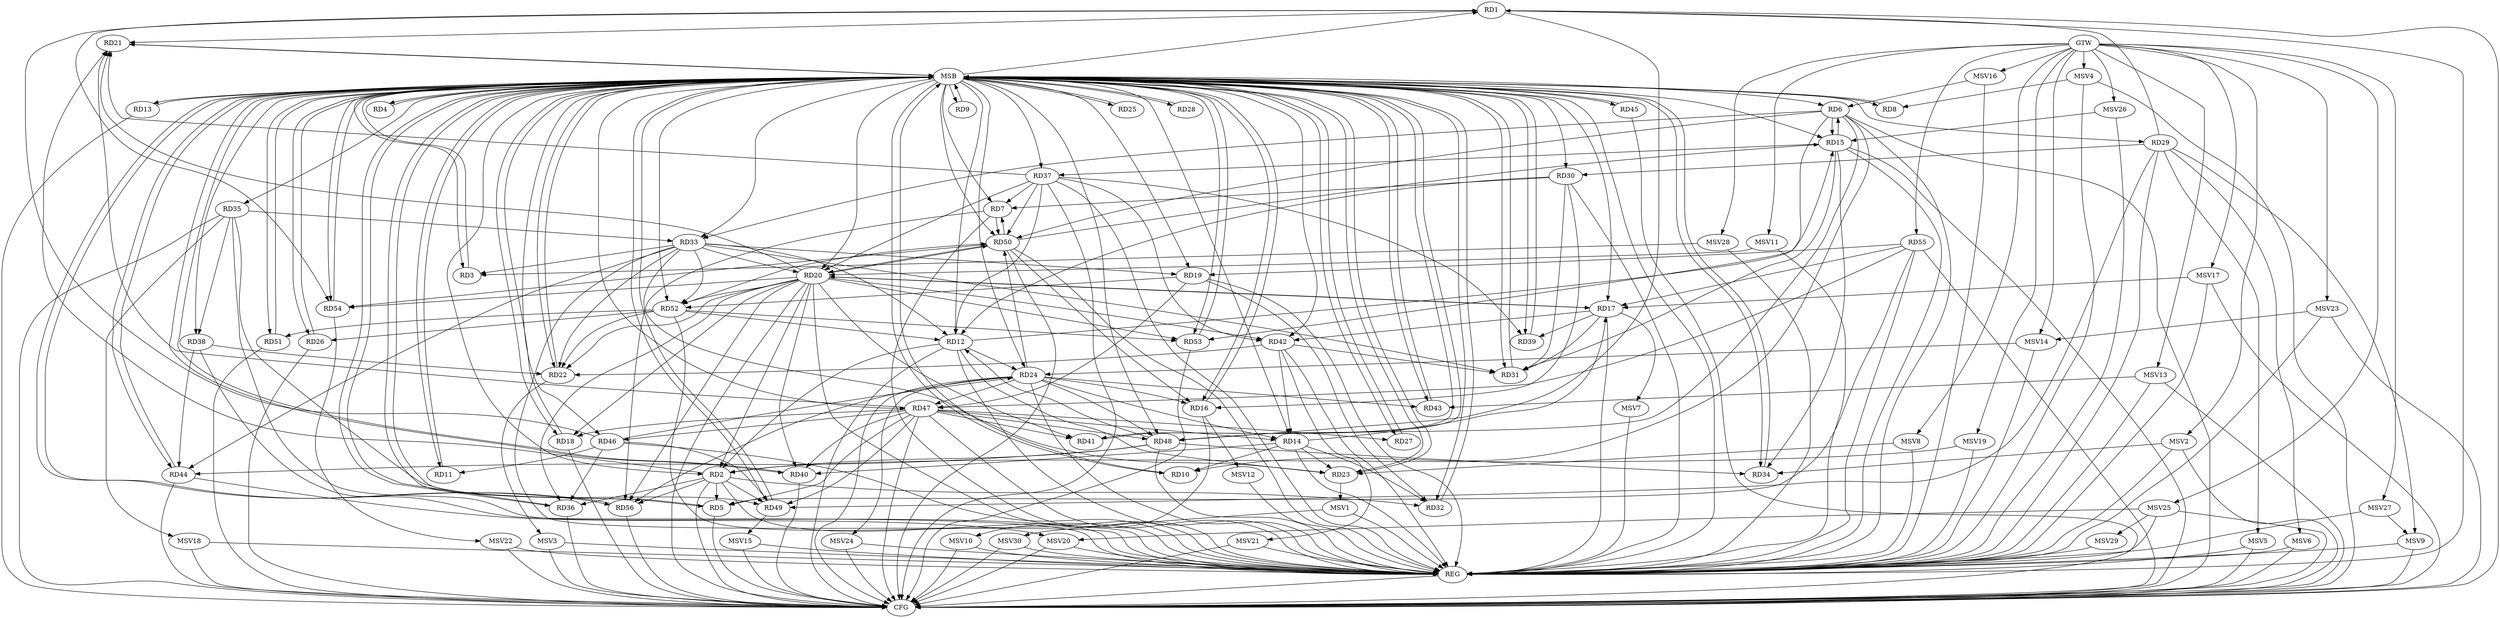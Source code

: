 strict digraph G {
  RD1 [ label="RD1" ];
  RD2 [ label="RD2" ];
  RD3 [ label="RD3" ];
  RD4 [ label="RD4" ];
  RD5 [ label="RD5" ];
  RD6 [ label="RD6" ];
  RD7 [ label="RD7" ];
  RD8 [ label="RD8" ];
  RD9 [ label="RD9" ];
  RD10 [ label="RD10" ];
  RD11 [ label="RD11" ];
  RD12 [ label="RD12" ];
  RD13 [ label="RD13" ];
  RD14 [ label="RD14" ];
  RD15 [ label="RD15" ];
  RD16 [ label="RD16" ];
  RD17 [ label="RD17" ];
  RD18 [ label="RD18" ];
  RD19 [ label="RD19" ];
  RD20 [ label="RD20" ];
  RD21 [ label="RD21" ];
  RD22 [ label="RD22" ];
  RD23 [ label="RD23" ];
  RD24 [ label="RD24" ];
  RD25 [ label="RD25" ];
  RD26 [ label="RD26" ];
  RD27 [ label="RD27" ];
  RD28 [ label="RD28" ];
  RD29 [ label="RD29" ];
  RD30 [ label="RD30" ];
  RD31 [ label="RD31" ];
  RD32 [ label="RD32" ];
  RD33 [ label="RD33" ];
  RD34 [ label="RD34" ];
  RD35 [ label="RD35" ];
  RD36 [ label="RD36" ];
  RD37 [ label="RD37" ];
  RD38 [ label="RD38" ];
  RD39 [ label="RD39" ];
  RD40 [ label="RD40" ];
  RD41 [ label="RD41" ];
  RD42 [ label="RD42" ];
  RD43 [ label="RD43" ];
  RD44 [ label="RD44" ];
  RD45 [ label="RD45" ];
  RD46 [ label="RD46" ];
  RD47 [ label="RD47" ];
  RD48 [ label="RD48" ];
  RD49 [ label="RD49" ];
  RD50 [ label="RD50" ];
  RD51 [ label="RD51" ];
  RD52 [ label="RD52" ];
  RD53 [ label="RD53" ];
  RD54 [ label="RD54" ];
  RD55 [ label="RD55" ];
  RD56 [ label="RD56" ];
  GTW [ label="GTW" ];
  REG [ label="REG" ];
  MSB [ label="MSB" ];
  CFG [ label="CFG" ];
  MSV1 [ label="MSV1" ];
  MSV2 [ label="MSV2" ];
  MSV3 [ label="MSV3" ];
  MSV4 [ label="MSV4" ];
  MSV5 [ label="MSV5" ];
  MSV6 [ label="MSV6" ];
  MSV7 [ label="MSV7" ];
  MSV8 [ label="MSV8" ];
  MSV9 [ label="MSV9" ];
  MSV10 [ label="MSV10" ];
  MSV11 [ label="MSV11" ];
  MSV12 [ label="MSV12" ];
  MSV13 [ label="MSV13" ];
  MSV14 [ label="MSV14" ];
  MSV15 [ label="MSV15" ];
  MSV16 [ label="MSV16" ];
  MSV17 [ label="MSV17" ];
  MSV18 [ label="MSV18" ];
  MSV19 [ label="MSV19" ];
  MSV20 [ label="MSV20" ];
  MSV21 [ label="MSV21" ];
  MSV22 [ label="MSV22" ];
  MSV23 [ label="MSV23" ];
  MSV24 [ label="MSV24" ];
  MSV25 [ label="MSV25" ];
  MSV26 [ label="MSV26" ];
  MSV27 [ label="MSV27" ];
  MSV28 [ label="MSV28" ];
  MSV29 [ label="MSV29" ];
  MSV30 [ label="MSV30" ];
  RD1 -> RD21;
  RD29 -> RD1;
  RD46 -> RD1;
  RD1 -> RD48;
  RD1 -> RD54;
  RD2 -> RD5;
  RD12 -> RD2;
  RD20 -> RD2;
  RD2 -> RD21;
  RD2 -> RD32;
  RD2 -> RD36;
  RD48 -> RD2;
  RD2 -> RD49;
  RD2 -> RD56;
  RD33 -> RD3;
  RD47 -> RD5;
  RD55 -> RD5;
  RD6 -> RD10;
  RD6 -> RD15;
  RD15 -> RD6;
  RD6 -> RD33;
  RD6 -> RD48;
  RD6 -> RD50;
  RD6 -> RD53;
  RD30 -> RD7;
  RD37 -> RD7;
  RD7 -> RD50;
  RD50 -> RD7;
  RD7 -> RD56;
  RD14 -> RD10;
  RD46 -> RD11;
  RD12 -> RD15;
  RD12 -> RD23;
  RD12 -> RD24;
  RD30 -> RD12;
  RD33 -> RD12;
  RD37 -> RD12;
  RD48 -> RD12;
  RD52 -> RD12;
  RD14 -> RD17;
  RD14 -> RD23;
  RD24 -> RD14;
  RD14 -> RD32;
  RD14 -> RD40;
  RD42 -> RD14;
  RD47 -> RD14;
  RD15 -> RD31;
  RD15 -> RD34;
  RD15 -> RD37;
  RD50 -> RD15;
  RD24 -> RD16;
  RD30 -> RD16;
  RD50 -> RD16;
  RD17 -> RD20;
  RD20 -> RD17;
  RD17 -> RD31;
  RD17 -> RD39;
  RD17 -> RD42;
  RD55 -> RD17;
  RD20 -> RD18;
  RD47 -> RD18;
  RD19 -> RD32;
  RD33 -> RD19;
  RD19 -> RD47;
  RD19 -> RD52;
  RD55 -> RD19;
  RD20 -> RD21;
  RD20 -> RD22;
  RD33 -> RD20;
  RD20 -> RD36;
  RD37 -> RD20;
  RD20 -> RD40;
  RD20 -> RD41;
  RD20 -> RD42;
  RD20 -> RD50;
  RD50 -> RD20;
  RD20 -> RD52;
  RD20 -> RD53;
  RD20 -> RD54;
  RD20 -> RD56;
  RD37 -> RD21;
  RD47 -> RD21;
  RD33 -> RD22;
  RD38 -> RD22;
  RD42 -> RD22;
  RD52 -> RD22;
  RD33 -> RD23;
  RD24 -> RD43;
  RD46 -> RD24;
  RD24 -> RD47;
  RD24 -> RD48;
  RD24 -> RD50;
  RD24 -> RD56;
  RD52 -> RD26;
  RD47 -> RD27;
  RD29 -> RD30;
  RD29 -> RD49;
  RD30 -> RD31;
  RD33 -> RD31;
  RD42 -> RD31;
  RD35 -> RD33;
  RD33 -> RD44;
  RD33 -> RD52;
  RD48 -> RD34;
  RD35 -> RD38;
  RD35 -> RD49;
  RD46 -> RD36;
  RD37 -> RD39;
  RD37 -> RD42;
  RD37 -> RD50;
  RD38 -> RD44;
  RD47 -> RD40;
  RD47 -> RD41;
  RD48 -> RD44;
  RD47 -> RD46;
  RD46 -> RD49;
  RD47 -> RD48;
  RD47 -> RD49;
  RD55 -> RD47;
  RD52 -> RD50;
  RD50 -> RD54;
  RD52 -> RD51;
  RD52 -> RD53;
  GTW -> RD55;
  RD1 -> REG;
  RD2 -> REG;
  RD6 -> REG;
  RD7 -> REG;
  RD12 -> REG;
  RD14 -> REG;
  RD15 -> REG;
  RD17 -> REG;
  RD19 -> REG;
  RD20 -> REG;
  RD24 -> REG;
  RD29 -> REG;
  RD30 -> REG;
  RD33 -> REG;
  RD35 -> REG;
  RD37 -> REG;
  RD38 -> REG;
  RD42 -> REG;
  RD46 -> REG;
  RD47 -> REG;
  RD48 -> REG;
  RD50 -> REG;
  RD52 -> REG;
  RD55 -> REG;
  RD3 -> MSB;
  MSB -> RD9;
  MSB -> RD11;
  MSB -> RD14;
  MSB -> RD22;
  MSB -> RD24;
  MSB -> RD29;
  MSB -> RD31;
  MSB -> RD56;
  MSB -> REG;
  RD4 -> MSB;
  MSB -> RD5;
  MSB -> RD21;
  MSB -> RD30;
  MSB -> RD45;
  MSB -> RD53;
  RD5 -> MSB;
  MSB -> RD7;
  MSB -> RD25;
  MSB -> RD39;
  MSB -> RD44;
  MSB -> RD48;
  RD8 -> MSB;
  MSB -> RD3;
  MSB -> RD10;
  MSB -> RD36;
  RD9 -> MSB;
  MSB -> RD17;
  MSB -> RD19;
  RD10 -> MSB;
  MSB -> RD1;
  MSB -> RD2;
  MSB -> RD23;
  RD11 -> MSB;
  MSB -> RD12;
  MSB -> RD42;
  MSB -> RD47;
  MSB -> RD54;
  RD13 -> MSB;
  MSB -> RD32;
  RD16 -> MSB;
  MSB -> RD33;
  MSB -> RD34;
  MSB -> RD37;
  MSB -> RD40;
  RD18 -> MSB;
  MSB -> RD4;
  MSB -> RD8;
  MSB -> RD38;
  RD21 -> MSB;
  MSB -> RD26;
  MSB -> RD27;
  MSB -> RD35;
  RD22 -> MSB;
  MSB -> RD18;
  MSB -> RD20;
  MSB -> RD41;
  RD23 -> MSB;
  RD25 -> MSB;
  MSB -> RD15;
  RD26 -> MSB;
  MSB -> RD51;
  RD27 -> MSB;
  MSB -> RD6;
  RD28 -> MSB;
  MSB -> RD13;
  RD31 -> MSB;
  RD32 -> MSB;
  RD34 -> MSB;
  MSB -> RD46;
  MSB -> RD49;
  RD36 -> MSB;
  RD39 -> MSB;
  RD40 -> MSB;
  RD41 -> MSB;
  RD43 -> MSB;
  MSB -> RD28;
  RD44 -> MSB;
  MSB -> RD16;
  RD45 -> MSB;
  RD49 -> MSB;
  MSB -> RD50;
  RD51 -> MSB;
  RD53 -> MSB;
  RD54 -> MSB;
  MSB -> RD43;
  RD56 -> MSB;
  MSB -> RD52;
  RD15 -> CFG;
  RD56 -> CFG;
  RD12 -> CFG;
  RD13 -> CFG;
  RD53 -> CFG;
  RD18 -> CFG;
  RD51 -> CFG;
  RD36 -> CFG;
  RD40 -> CFG;
  RD35 -> CFG;
  RD5 -> CFG;
  RD24 -> CFG;
  RD26 -> CFG;
  RD6 -> CFG;
  RD2 -> CFG;
  RD55 -> CFG;
  RD44 -> CFG;
  RD1 -> CFG;
  RD37 -> CFG;
  RD45 -> CFG;
  RD47 -> CFG;
  RD50 -> CFG;
  REG -> CFG;
  RD20 -> CFG;
  RD23 -> MSV1;
  MSV1 -> REG;
  MSV2 -> RD34;
  GTW -> MSV2;
  MSV2 -> REG;
  MSV2 -> CFG;
  RD22 -> MSV3;
  MSV3 -> REG;
  MSV3 -> CFG;
  MSV4 -> RD8;
  GTW -> MSV4;
  MSV4 -> REG;
  MSV4 -> CFG;
  RD29 -> MSV5;
  MSV5 -> REG;
  MSV5 -> CFG;
  RD29 -> MSV6;
  MSV6 -> REG;
  MSV6 -> CFG;
  RD17 -> MSV7;
  MSV7 -> REG;
  MSV8 -> RD23;
  GTW -> MSV8;
  MSV8 -> REG;
  RD29 -> MSV9;
  MSV9 -> REG;
  MSV9 -> CFG;
  RD16 -> MSV10;
  MSV10 -> REG;
  MSV10 -> CFG;
  MSV11 -> RD20;
  GTW -> MSV11;
  MSV11 -> REG;
  RD16 -> MSV12;
  MSV12 -> REG;
  MSV13 -> RD43;
  GTW -> MSV13;
  MSV13 -> REG;
  MSV13 -> CFG;
  MSV14 -> RD24;
  GTW -> MSV14;
  MSV14 -> REG;
  RD49 -> MSV15;
  MSV15 -> REG;
  MSV15 -> CFG;
  MSV16 -> RD6;
  GTW -> MSV16;
  MSV16 -> REG;
  MSV17 -> RD17;
  GTW -> MSV17;
  MSV17 -> REG;
  MSV17 -> CFG;
  RD35 -> MSV18;
  MSV18 -> REG;
  MSV18 -> CFG;
  MSV19 -> RD2;
  GTW -> MSV19;
  MSV19 -> REG;
  RD44 -> MSV20;
  MSV20 -> REG;
  MSV20 -> CFG;
  RD42 -> MSV21;
  MSV21 -> REG;
  MSV21 -> CFG;
  RD54 -> MSV22;
  MSV22 -> REG;
  MSV22 -> CFG;
  MSV23 -> MSV14;
  GTW -> MSV23;
  MSV23 -> REG;
  MSV23 -> CFG;
  RD24 -> MSV24;
  MSV24 -> REG;
  MSV24 -> CFG;
  MSV25 -> MSV20;
  GTW -> MSV25;
  MSV25 -> REG;
  MSV25 -> CFG;
  MSV26 -> RD15;
  GTW -> MSV26;
  MSV26 -> REG;
  MSV27 -> MSV9;
  GTW -> MSV27;
  MSV27 -> REG;
  MSV28 -> RD3;
  GTW -> MSV28;
  MSV28 -> REG;
  MSV25 -> MSV29;
  MSV29 -> REG;
  MSV1 -> MSV30;
  MSV30 -> REG;
  MSV30 -> CFG;
}
